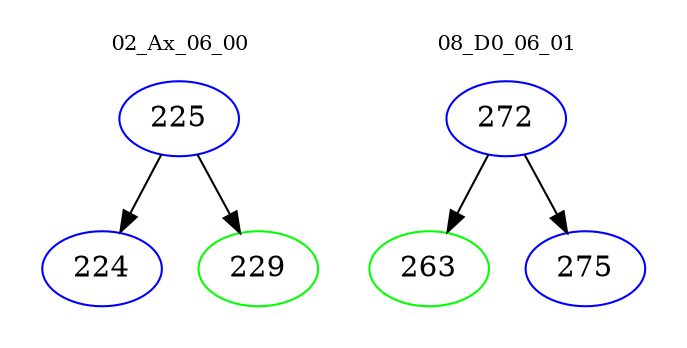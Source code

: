 digraph{
subgraph cluster_0 {
color = white
label = "02_Ax_06_00";
fontsize=10;
T0_225 [label="225", color="blue"]
T0_225 -> T0_224 [color="black"]
T0_224 [label="224", color="blue"]
T0_225 -> T0_229 [color="black"]
T0_229 [label="229", color="green"]
}
subgraph cluster_1 {
color = white
label = "08_D0_06_01";
fontsize=10;
T1_272 [label="272", color="blue"]
T1_272 -> T1_263 [color="black"]
T1_263 [label="263", color="green"]
T1_272 -> T1_275 [color="black"]
T1_275 [label="275", color="blue"]
}
}
